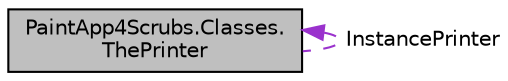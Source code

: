 digraph "PaintApp4Scrubs.Classes.ThePrinter"
{
 // LATEX_PDF_SIZE
  edge [fontname="Helvetica",fontsize="10",labelfontname="Helvetica",labelfontsize="10"];
  node [fontname="Helvetica",fontsize="10",shape=record];
  Node1 [label="PaintApp4Scrubs.Classes.\lThePrinter",height=0.2,width=0.4,color="black", fillcolor="grey75", style="filled", fontcolor="black",tooltip="A Simple Printer Singleton"];
  Node1 -> Node1 [dir="back",color="darkorchid3",fontsize="10",style="dashed",label=" InstancePrinter" ,fontname="Helvetica"];
}
